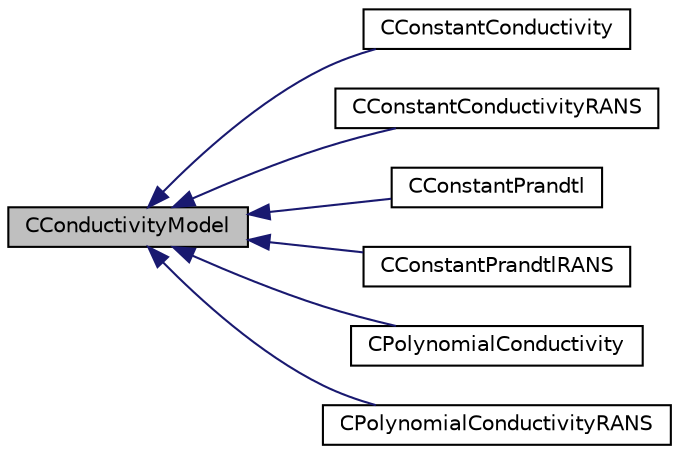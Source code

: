 digraph "CConductivityModel"
{
  edge [fontname="Helvetica",fontsize="10",labelfontname="Helvetica",labelfontsize="10"];
  node [fontname="Helvetica",fontsize="10",shape=record];
  rankdir="LR";
  Node0 [label="CConductivityModel",height=0.2,width=0.4,color="black", fillcolor="grey75", style="filled", fontcolor="black"];
  Node0 -> Node1 [dir="back",color="midnightblue",fontsize="10",style="solid",fontname="Helvetica"];
  Node1 [label="CConstantConductivity",height=0.2,width=0.4,color="black", fillcolor="white", style="filled",URL="$class_c_constant_conductivity.html",tooltip="this class defines a constant thermal conductivity. "];
  Node0 -> Node2 [dir="back",color="midnightblue",fontsize="10",style="solid",fontname="Helvetica"];
  Node2 [label="CConstantConductivityRANS",height=0.2,width=0.4,color="black", fillcolor="white", style="filled",URL="$class_c_constant_conductivity_r_a_n_s.html",tooltip="this class defines a constant thermal conductivity with a turbulent Prandtl number for including effe..."];
  Node0 -> Node3 [dir="back",color="midnightblue",fontsize="10",style="solid",fontname="Helvetica"];
  Node3 [label="CConstantPrandtl",height=0.2,width=0.4,color="black", fillcolor="white", style="filled",URL="$class_c_constant_prandtl.html",tooltip="this class defines a non-constant thermal conductivity using a constant Prandtl&#39;s number ..."];
  Node0 -> Node4 [dir="back",color="midnightblue",fontsize="10",style="solid",fontname="Helvetica"];
  Node4 [label="CConstantPrandtlRANS",height=0.2,width=0.4,color="black", fillcolor="white", style="filled",URL="$class_c_constant_prandtl_r_a_n_s.html",tooltip="Defines a non-constant effective thermal conductivity for RANS problems using Prandtl numbers..."];
  Node0 -> Node5 [dir="back",color="midnightblue",fontsize="10",style="solid",fontname="Helvetica"];
  Node5 [label="CPolynomialConductivity",height=0.2,width=0.4,color="black", fillcolor="white", style="filled",URL="$class_c_polynomial_conductivity.html",tooltip="Defines a non-constant thermal conductivity using polynomial function of temperature. "];
  Node0 -> Node6 [dir="back",color="midnightblue",fontsize="10",style="solid",fontname="Helvetica"];
  Node6 [label="CPolynomialConductivityRANS",height=0.2,width=0.4,color="black", fillcolor="white", style="filled",URL="$class_c_polynomial_conductivity_r_a_n_s.html",tooltip="Defines a non-constant thermal conductivity using polynomial function of temperature for RANS problem..."];
}
